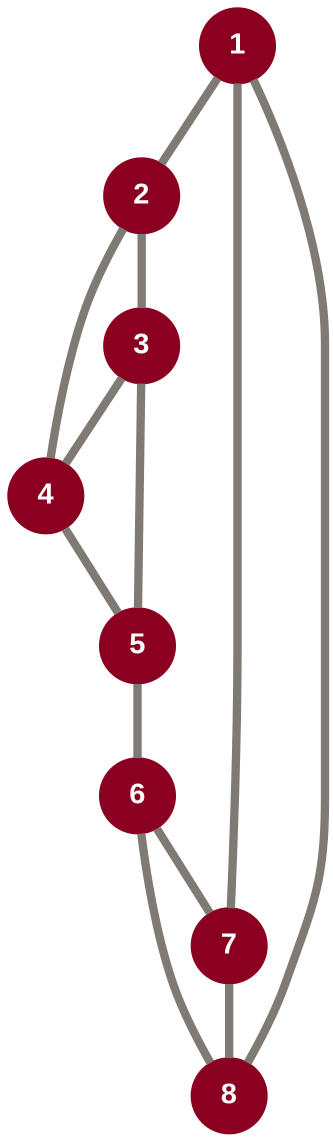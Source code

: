 graph graphname {
  forcelabels=true;
  node [shape=circle, fontname="arial bold", labelfontsize=12, fontcolor=white, color="#8B0021", style=filled, width=0.5, margin=0];
  edge [penwidth=4, color="#807A75"];
  1 [label=1, pos="-1.4,0!"];
  2 [label=2, pos="-1.4,2!"];
  3 [label=3, pos="0,3.4!"];
  4 [label=4, pos="2,3.4!"];
  5 [label=5, pos="3.4,2!"];
  6 [label=6, pos="3.4,0!"];
  7 [label=7, pos="2,-1.4!"];
  8 [label=8, pos="0,-1.4!"];
  1 -- 2 -- 3 -- 4 -- 5 -- 6 -- 7 -- 8 -- 1;
  1 -- 7; 5 -- 3 ; 2 -- 4; 6 -- 8; 
}
